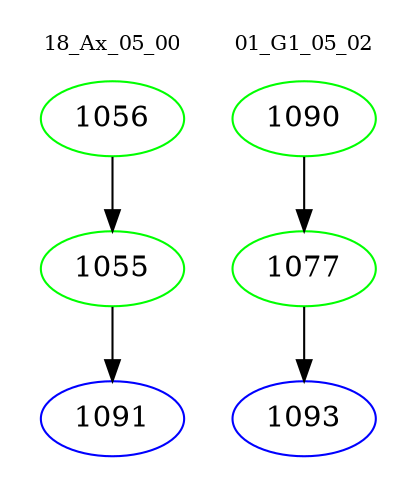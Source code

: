 digraph{
subgraph cluster_0 {
color = white
label = "18_Ax_05_00";
fontsize=10;
T0_1056 [label="1056", color="green"]
T0_1056 -> T0_1055 [color="black"]
T0_1055 [label="1055", color="green"]
T0_1055 -> T0_1091 [color="black"]
T0_1091 [label="1091", color="blue"]
}
subgraph cluster_1 {
color = white
label = "01_G1_05_02";
fontsize=10;
T1_1090 [label="1090", color="green"]
T1_1090 -> T1_1077 [color="black"]
T1_1077 [label="1077", color="green"]
T1_1077 -> T1_1093 [color="black"]
T1_1093 [label="1093", color="blue"]
}
}
